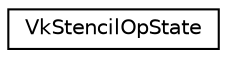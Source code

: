 digraph "Graphical Class Hierarchy"
{
 // LATEX_PDF_SIZE
  edge [fontname="Helvetica",fontsize="10",labelfontname="Helvetica",labelfontsize="10"];
  node [fontname="Helvetica",fontsize="10",shape=record];
  rankdir="LR";
  Node0 [label="VkStencilOpState",height=0.2,width=0.4,color="black", fillcolor="white", style="filled",URL="$d6/d83/structVkStencilOpState.html",tooltip=" "];
}
